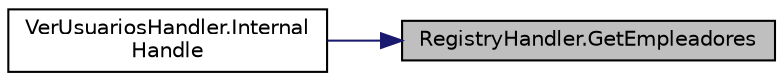digraph "RegistryHandler.GetEmpleadores"
{
 // INTERACTIVE_SVG=YES
 // LATEX_PDF_SIZE
  edge [fontname="Helvetica",fontsize="10",labelfontname="Helvetica",labelfontsize="10"];
  node [fontname="Helvetica",fontsize="10",shape=record];
  rankdir="RL";
  Node1 [label="RegistryHandler.GetEmpleadores",height=0.2,width=0.4,color="black", fillcolor="grey75", style="filled", fontcolor="black",tooltip="Método para obtener la lista de empleadores."];
  Node1 -> Node2 [dir="back",color="midnightblue",fontsize="10",style="solid",fontname="Helvetica"];
  Node2 [label="VerUsuariosHandler.Internal\lHandle",height=0.2,width=0.4,color="black", fillcolor="white", style="filled",URL="$classVerUsuariosHandler.html#abc3477507eb9a605bd236eec2c340e3e",tooltip="Se procesa el mensaje y asigna la respuesta al mensaje."];
}

